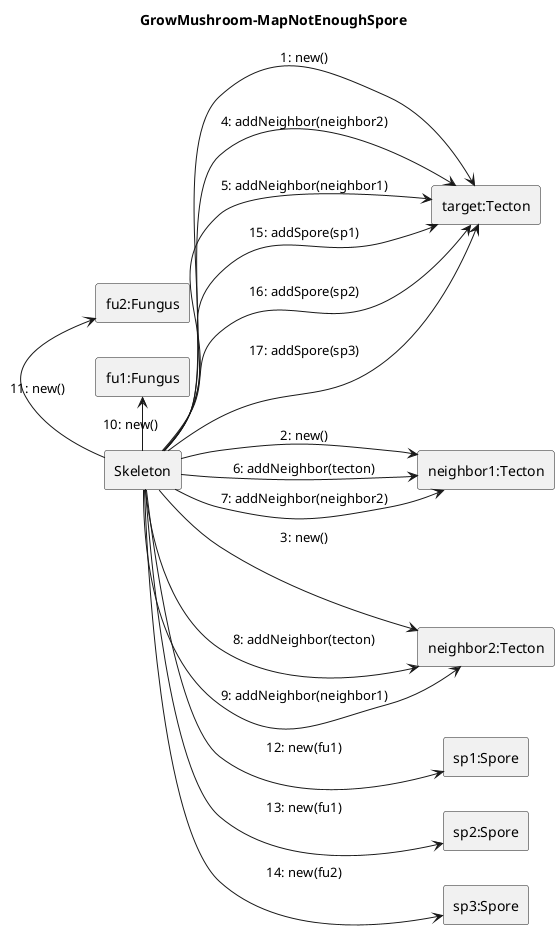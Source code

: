 @startuml Grow-mushroom/map-not-enough-spore
left to right direction

title GrowMushroom-MapNotEnoughSpore

rectangle Skeleton as S 

rectangle "fu1:Fungus" as fu1
rectangle "fu2:Fungus" as fu2
rectangle "target:Tecton" as tecton
rectangle "neighbor1:Tecton" as neighbor1
rectangle "neighbor2:Tecton" as neighbor2
rectangle "sp1:Spore" as sp1
rectangle "sp2:Spore" as sp2
rectangle "sp3:Spore" as sp3

S --> tecton: 1: new()
S --> neighbor1: 2: new()
S --> neighbor2: 3: new()
S --> tecton: 4: addNeighbor(neighbor2)
S --> tecton: 5: addNeighbor(neighbor1)
S --> neighbor1: 6: addNeighbor(tecton)
S --> neighbor1: 7: addNeighbor(neighbor2)
S --> neighbor2: 8: addNeighbor(tecton)
S --> neighbor2: 9: addNeighbor(neighbor1)

S -left-> fu1: 10: new()
S -left-> fu2: 11: new()

S --> sp1: 12: new(fu1)
S --> sp2: 13: new(fu1)
S --> sp3: 14: new(fu2)
S --> tecton: 15: addSpore(sp1)
S --> tecton: 16: addSpore(sp2)
S --> tecton: 17: addSpore(sp3)

@enduml